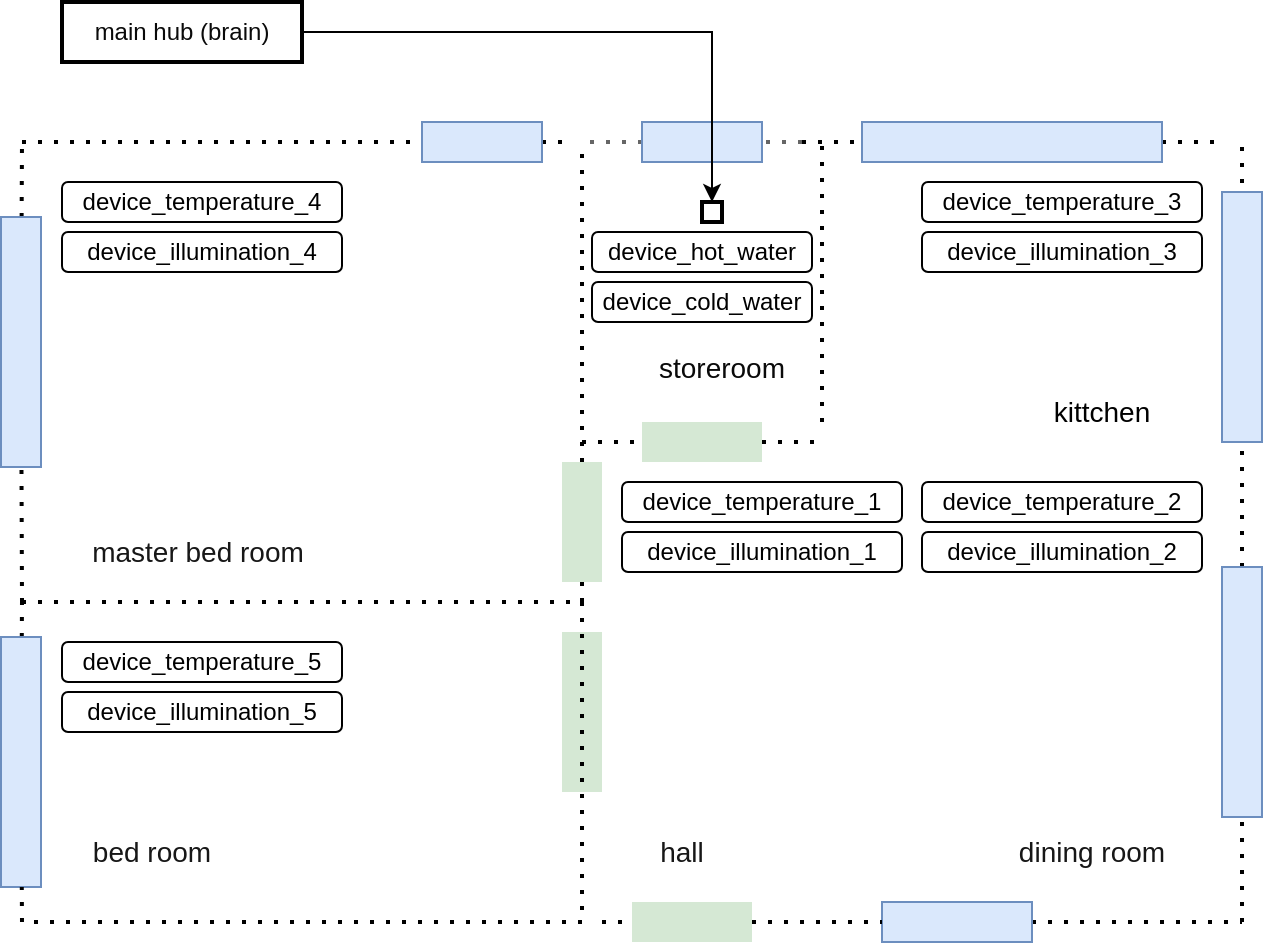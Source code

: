 <mxfile version="20.5.3" type="github">
  <diagram id="jha10XObLrEjy8MLZTSR" name="Page-1">
    <mxGraphModel dx="825" dy="450" grid="1" gridSize="10" guides="1" tooltips="1" connect="1" arrows="1" fold="1" page="1" pageScale="1" pageWidth="850" pageHeight="1100" math="0" shadow="0">
      <root>
        <mxCell id="0" />
        <mxCell id="1" parent="0" />
        <mxCell id="Wfz5jlTh2cpY7burysgj-1" value="&lt;font style=&quot;font-size: 12px;&quot;&gt;device_temperature_4&lt;/font&gt;" style="rounded=1;whiteSpace=wrap;html=1;" vertex="1" parent="1">
          <mxGeometry x="140" y="160" width="140" height="20" as="geometry" />
        </mxCell>
        <mxCell id="Wfz5jlTh2cpY7burysgj-3" value="" style="endArrow=none;dashed=1;html=1;dashPattern=1 3;strokeWidth=2;rounded=0;startArrow=none;" edge="1" parent="1" source="Wfz5jlTh2cpY7burysgj-34">
          <mxGeometry width="50" height="50" relative="1" as="geometry">
            <mxPoint x="120" y="140" as="sourcePoint" />
            <mxPoint x="390" y="140" as="targetPoint" />
          </mxGeometry>
        </mxCell>
        <mxCell id="Wfz5jlTh2cpY7burysgj-5" value="" style="endArrow=none;dashed=1;html=1;dashPattern=1 3;strokeWidth=2;rounded=0;startArrow=none;" edge="1" parent="1" source="Wfz5jlTh2cpY7burysgj-31">
          <mxGeometry width="50" height="50" relative="1" as="geometry">
            <mxPoint x="400" y="450" as="sourcePoint" />
            <mxPoint x="120" y="370" as="targetPoint" />
            <Array as="points" />
          </mxGeometry>
        </mxCell>
        <mxCell id="Wfz5jlTh2cpY7burysgj-6" value="" style="endArrow=none;dashed=1;html=1;dashPattern=1 3;strokeWidth=2;rounded=0;startArrow=none;" edge="1" parent="1" source="Wfz5jlTh2cpY7burysgj-30">
          <mxGeometry width="50" height="50" relative="1" as="geometry">
            <mxPoint x="120" y="370" as="sourcePoint" />
            <mxPoint x="120" y="140" as="targetPoint" />
          </mxGeometry>
        </mxCell>
        <mxCell id="Wfz5jlTh2cpY7burysgj-7" value="" style="endArrow=none;dashed=1;html=1;dashPattern=1 3;strokeWidth=2;rounded=0;" edge="1" parent="1">
          <mxGeometry width="50" height="50" relative="1" as="geometry">
            <mxPoint x="120" y="370" as="sourcePoint" />
            <mxPoint x="400" y="370" as="targetPoint" />
          </mxGeometry>
        </mxCell>
        <mxCell id="Wfz5jlTh2cpY7burysgj-8" value="" style="endArrow=none;dashed=1;html=1;dashPattern=1 3;strokeWidth=2;rounded=0;startArrow=none;" edge="1" parent="1" source="Wfz5jlTh2cpY7burysgj-38">
          <mxGeometry width="50" height="50" relative="1" as="geometry">
            <mxPoint x="400" y="370" as="sourcePoint" />
            <mxPoint x="400" y="140" as="targetPoint" />
          </mxGeometry>
        </mxCell>
        <mxCell id="Wfz5jlTh2cpY7burysgj-9" value="" style="endArrow=none;dashed=1;html=1;dashPattern=1 3;strokeWidth=2;rounded=0;fillColor=#f5f5f5;strokeColor=#666666;startArrow=none;" edge="1" parent="1" source="Wfz5jlTh2cpY7burysgj-21">
          <mxGeometry width="50" height="50" relative="1" as="geometry">
            <mxPoint x="510" y="140" as="sourcePoint" />
            <mxPoint x="400" y="140" as="targetPoint" />
          </mxGeometry>
        </mxCell>
        <mxCell id="Wfz5jlTh2cpY7burysgj-12" value="" style="endArrow=none;dashed=1;html=1;dashPattern=1 3;strokeWidth=2;rounded=0;" edge="1" parent="1">
          <mxGeometry width="50" height="50" relative="1" as="geometry">
            <mxPoint x="520" y="280" as="sourcePoint" />
            <mxPoint x="520" y="140" as="targetPoint" />
          </mxGeometry>
        </mxCell>
        <mxCell id="Wfz5jlTh2cpY7burysgj-14" value="" style="endArrow=none;dashed=1;html=1;dashPattern=1 3;strokeWidth=2;rounded=0;startArrow=none;" edge="1" parent="1" source="Wfz5jlTh2cpY7burysgj-28">
          <mxGeometry width="50" height="50" relative="1" as="geometry">
            <mxPoint x="410" y="530" as="sourcePoint" />
            <mxPoint x="730" y="530" as="targetPoint" />
          </mxGeometry>
        </mxCell>
        <mxCell id="Wfz5jlTh2cpY7burysgj-15" value="" style="endArrow=none;dashed=1;html=1;dashPattern=1 3;strokeWidth=2;rounded=0;startArrow=none;" edge="1" parent="1" source="Wfz5jlTh2cpY7burysgj-26">
          <mxGeometry width="50" height="50" relative="1" as="geometry">
            <mxPoint x="730" y="530" as="sourcePoint" />
            <mxPoint x="730" y="140" as="targetPoint" />
          </mxGeometry>
        </mxCell>
        <mxCell id="Wfz5jlTh2cpY7burysgj-16" value="" style="endArrow=none;dashed=1;html=1;dashPattern=1 3;strokeWidth=2;rounded=0;startArrow=none;" edge="1" parent="1" source="Wfz5jlTh2cpY7burysgj-23">
          <mxGeometry width="50" height="50" relative="1" as="geometry">
            <mxPoint x="510" y="140" as="sourcePoint" />
            <mxPoint x="720" y="140" as="targetPoint" />
          </mxGeometry>
        </mxCell>
        <mxCell id="Wfz5jlTh2cpY7burysgj-21" value="" style="rounded=0;whiteSpace=wrap;html=1;fillColor=#dae8fc;strokeColor=#6c8ebf;" vertex="1" parent="1">
          <mxGeometry x="430" y="130" width="60" height="20" as="geometry" />
        </mxCell>
        <mxCell id="Wfz5jlTh2cpY7burysgj-22" value="" style="endArrow=none;dashed=1;html=1;dashPattern=1 3;strokeWidth=2;rounded=0;fillColor=#f5f5f5;strokeColor=#666666;" edge="1" parent="1" target="Wfz5jlTh2cpY7burysgj-21">
          <mxGeometry width="50" height="50" relative="1" as="geometry">
            <mxPoint x="510" y="140" as="sourcePoint" />
            <mxPoint x="400" y="140" as="targetPoint" />
          </mxGeometry>
        </mxCell>
        <mxCell id="Wfz5jlTh2cpY7burysgj-23" value="" style="rounded=0;whiteSpace=wrap;html=1;fillColor=#dae8fc;strokeColor=#6c8ebf;" vertex="1" parent="1">
          <mxGeometry x="540" y="130" width="150" height="20" as="geometry" />
        </mxCell>
        <mxCell id="Wfz5jlTh2cpY7burysgj-24" value="" style="endArrow=none;dashed=1;html=1;dashPattern=1 3;strokeWidth=2;rounded=0;" edge="1" parent="1" target="Wfz5jlTh2cpY7burysgj-23">
          <mxGeometry width="50" height="50" relative="1" as="geometry">
            <mxPoint x="510" y="140" as="sourcePoint" />
            <mxPoint x="720" y="140" as="targetPoint" />
          </mxGeometry>
        </mxCell>
        <mxCell id="Wfz5jlTh2cpY7burysgj-25" value="" style="rounded=0;whiteSpace=wrap;html=1;rotation=90;fillColor=#dae8fc;strokeColor=#6c8ebf;" vertex="1" parent="1">
          <mxGeometry x="667.5" y="217.5" width="125" height="20" as="geometry" />
        </mxCell>
        <mxCell id="Wfz5jlTh2cpY7burysgj-26" value="" style="rounded=0;whiteSpace=wrap;html=1;rotation=90;fillColor=#dae8fc;strokeColor=#6c8ebf;" vertex="1" parent="1">
          <mxGeometry x="667.5" y="405" width="125" height="20" as="geometry" />
        </mxCell>
        <mxCell id="Wfz5jlTh2cpY7burysgj-27" value="" style="endArrow=none;dashed=1;html=1;dashPattern=1 3;strokeWidth=2;rounded=0;" edge="1" parent="1" target="Wfz5jlTh2cpY7burysgj-26">
          <mxGeometry width="50" height="50" relative="1" as="geometry">
            <mxPoint x="730" y="530" as="sourcePoint" />
            <mxPoint x="730" y="140" as="targetPoint" />
          </mxGeometry>
        </mxCell>
        <mxCell id="Wfz5jlTh2cpY7burysgj-28" value="" style="rounded=0;whiteSpace=wrap;html=1;rotation=-180;fillColor=#dae8fc;strokeColor=#6c8ebf;" vertex="1" parent="1">
          <mxGeometry x="550" y="520" width="75" height="20" as="geometry" />
        </mxCell>
        <mxCell id="Wfz5jlTh2cpY7burysgj-29" value="" style="endArrow=none;dashed=1;html=1;dashPattern=1 3;strokeWidth=2;rounded=0;startArrow=none;" edge="1" parent="1" source="Wfz5jlTh2cpY7burysgj-40" target="Wfz5jlTh2cpY7burysgj-28">
          <mxGeometry width="50" height="50" relative="1" as="geometry">
            <mxPoint x="410" y="530" as="sourcePoint" />
            <mxPoint x="730" y="530" as="targetPoint" />
          </mxGeometry>
        </mxCell>
        <mxCell id="Wfz5jlTh2cpY7burysgj-31" value="" style="rounded=0;whiteSpace=wrap;html=1;rotation=90;fillColor=#dae8fc;strokeColor=#6c8ebf;" vertex="1" parent="1">
          <mxGeometry x="57" y="440" width="125" height="20" as="geometry" />
        </mxCell>
        <mxCell id="Wfz5jlTh2cpY7burysgj-30" value="" style="rounded=0;whiteSpace=wrap;html=1;rotation=90;fillColor=#dae8fc;strokeColor=#6c8ebf;" vertex="1" parent="1">
          <mxGeometry x="57" y="230" width="125" height="20" as="geometry" />
        </mxCell>
        <mxCell id="Wfz5jlTh2cpY7burysgj-33" value="" style="endArrow=none;dashed=1;html=1;dashPattern=1 3;strokeWidth=2;rounded=0;" edge="1" parent="1" target="Wfz5jlTh2cpY7burysgj-30">
          <mxGeometry width="50" height="50" relative="1" as="geometry">
            <mxPoint x="120" y="370" as="sourcePoint" />
            <mxPoint x="120" y="140" as="targetPoint" />
          </mxGeometry>
        </mxCell>
        <mxCell id="Wfz5jlTh2cpY7burysgj-34" value="" style="rounded=0;whiteSpace=wrap;html=1;fillColor=#dae8fc;strokeColor=#6c8ebf;" vertex="1" parent="1">
          <mxGeometry x="320" y="130" width="60" height="20" as="geometry" />
        </mxCell>
        <mxCell id="Wfz5jlTh2cpY7burysgj-35" value="" style="endArrow=none;dashed=1;html=1;dashPattern=1 3;strokeWidth=2;rounded=0;" edge="1" parent="1" target="Wfz5jlTh2cpY7burysgj-34">
          <mxGeometry width="50" height="50" relative="1" as="geometry">
            <mxPoint x="120" y="140" as="sourcePoint" />
            <mxPoint x="390" y="140" as="targetPoint" />
          </mxGeometry>
        </mxCell>
        <mxCell id="Wfz5jlTh2cpY7burysgj-36" value="" style="endArrow=none;dashed=1;html=1;dashPattern=1 3;strokeWidth=2;rounded=0;startArrow=none;" edge="1" parent="1" source="Wfz5jlTh2cpY7burysgj-19">
          <mxGeometry width="50" height="50" relative="1" as="geometry">
            <mxPoint x="400" y="290" as="sourcePoint" />
            <mxPoint x="520" y="290" as="targetPoint" />
          </mxGeometry>
        </mxCell>
        <mxCell id="Wfz5jlTh2cpY7burysgj-19" value="" style="rounded=0;whiteSpace=wrap;html=1;fillColor=#d5e8d4;strokeColor=none;" vertex="1" parent="1">
          <mxGeometry x="430" y="280" width="60" height="20" as="geometry" />
        </mxCell>
        <mxCell id="Wfz5jlTh2cpY7burysgj-37" value="" style="endArrow=none;dashed=1;html=1;dashPattern=1 3;strokeWidth=2;rounded=0;" edge="1" parent="1" target="Wfz5jlTh2cpY7burysgj-19">
          <mxGeometry width="50" height="50" relative="1" as="geometry">
            <mxPoint x="400" y="290" as="sourcePoint" />
            <mxPoint x="520" y="290" as="targetPoint" />
          </mxGeometry>
        </mxCell>
        <mxCell id="Wfz5jlTh2cpY7burysgj-38" value="" style="rounded=0;whiteSpace=wrap;html=1;fillColor=#d5e8d4;strokeColor=none;rotation=90;" vertex="1" parent="1">
          <mxGeometry x="370" y="320" width="60" height="20" as="geometry" />
        </mxCell>
        <mxCell id="Wfz5jlTh2cpY7burysgj-39" value="" style="endArrow=none;dashed=1;html=1;dashPattern=1 3;strokeWidth=2;rounded=0;" edge="1" parent="1" target="Wfz5jlTh2cpY7burysgj-38">
          <mxGeometry width="50" height="50" relative="1" as="geometry">
            <mxPoint x="400" y="370" as="sourcePoint" />
            <mxPoint x="400" y="140" as="targetPoint" />
          </mxGeometry>
        </mxCell>
        <mxCell id="Wfz5jlTh2cpY7burysgj-40" value="" style="rounded=0;whiteSpace=wrap;html=1;fillColor=#d5e8d4;strokeColor=none;" vertex="1" parent="1">
          <mxGeometry x="425" y="520" width="60" height="20" as="geometry" />
        </mxCell>
        <mxCell id="Wfz5jlTh2cpY7burysgj-41" value="" style="endArrow=none;dashed=1;html=1;dashPattern=1 3;strokeWidth=2;rounded=0;" edge="1" parent="1" target="Wfz5jlTh2cpY7burysgj-40">
          <mxGeometry width="50" height="50" relative="1" as="geometry">
            <mxPoint x="410" y="530" as="sourcePoint" />
            <mxPoint x="550" y="530" as="targetPoint" />
          </mxGeometry>
        </mxCell>
        <mxCell id="Wfz5jlTh2cpY7burysgj-42" value="" style="rounded=0;whiteSpace=wrap;html=1;fillColor=#d5e8d4;strokeColor=none;rotation=90;" vertex="1" parent="1">
          <mxGeometry x="360" y="415" width="80" height="20" as="geometry" />
        </mxCell>
        <mxCell id="Wfz5jlTh2cpY7burysgj-43" value="" style="endArrow=none;dashed=1;html=1;dashPattern=1 3;strokeWidth=2;rounded=0;" edge="1" parent="1" target="Wfz5jlTh2cpY7burysgj-31">
          <mxGeometry width="50" height="50" relative="1" as="geometry">
            <mxPoint x="400" y="370" as="sourcePoint" />
            <mxPoint x="119.891" y="512.5" as="targetPoint" />
            <Array as="points">
              <mxPoint x="400" y="530" />
              <mxPoint x="270" y="530" />
              <mxPoint x="120" y="530" />
            </Array>
          </mxGeometry>
        </mxCell>
        <mxCell id="Wfz5jlTh2cpY7burysgj-44" value="&lt;font style=&quot;font-size: 14px;&quot;&gt;kittchen&lt;/font&gt;" style="text;html=1;strokeColor=none;fillColor=none;align=center;verticalAlign=middle;whiteSpace=wrap;rounded=0;strokeWidth=14;" vertex="1" parent="1">
          <mxGeometry x="630" y="260" width="60" height="30" as="geometry" />
        </mxCell>
        <mxCell id="Wfz5jlTh2cpY7burysgj-46" value="&lt;span style=&quot;font-family: Arial, Helvetica, sans-serif; text-align: start; background-color: rgba(255, 255, 255, 0.05);&quot;&gt;&lt;font color=&quot;#171717&quot; style=&quot;font-size: 14px;&quot;&gt;dining room&lt;/font&gt;&lt;/span&gt;" style="text;html=1;strokeColor=none;fillColor=none;align=center;verticalAlign=middle;whiteSpace=wrap;rounded=0;" vertex="1" parent="1">
          <mxGeometry x="600" y="480" width="110" height="30" as="geometry" />
        </mxCell>
        <mxCell id="Wfz5jlTh2cpY7burysgj-47" value="&lt;span style=&quot;font-family: Arial, Helvetica, sans-serif; text-align: start; background-color: rgba(255, 255, 255, 0.05);&quot;&gt;&lt;font color=&quot;#171717&quot; style=&quot;font-size: 14px;&quot;&gt;master bed room&lt;/font&gt;&lt;/span&gt;" style="text;html=1;strokeColor=none;fillColor=none;align=center;verticalAlign=middle;whiteSpace=wrap;rounded=0;" vertex="1" parent="1">
          <mxGeometry x="148" y="330" width="120" height="30" as="geometry" />
        </mxCell>
        <mxCell id="Wfz5jlTh2cpY7burysgj-50" value="&lt;span style=&quot;font-family: Arial, Helvetica, sans-serif; text-align: start; background-color: rgba(255, 255, 255, 0.05);&quot;&gt;&lt;font color=&quot;#171717&quot; style=&quot;font-size: 14px;&quot;&gt;bed room&lt;/font&gt;&lt;/span&gt;" style="text;html=1;strokeColor=none;fillColor=none;align=center;verticalAlign=middle;whiteSpace=wrap;rounded=0;" vertex="1" parent="1">
          <mxGeometry x="125" y="480" width="120" height="30" as="geometry" />
        </mxCell>
        <mxCell id="Wfz5jlTh2cpY7burysgj-51" value="&lt;span style=&quot;font-family: Arial, Helvetica, sans-serif; text-align: start; background-color: rgba(255, 255, 255, 0.05);&quot;&gt;&lt;font color=&quot;#0a0a0a&quot; style=&quot;font-size: 14px;&quot;&gt;storeroom&lt;/font&gt;&lt;/span&gt;" style="text;html=1;strokeColor=none;fillColor=none;align=center;verticalAlign=middle;whiteSpace=wrap;rounded=0;strokeWidth=14;" vertex="1" parent="1">
          <mxGeometry x="440" y="237.5" width="60" height="30" as="geometry" />
        </mxCell>
        <mxCell id="Wfz5jlTh2cpY7burysgj-52" value="&lt;div style=&quot;text-align: start;&quot;&gt;&lt;font face=&quot;Arial, Helvetica, sans-serif&quot; color=&quot;#171717&quot;&gt;&lt;span style=&quot;font-size: 14px; background-color: rgba(255, 255, 255, 0.05);&quot;&gt;hall&lt;/span&gt;&lt;/font&gt;&lt;/div&gt;" style="text;html=1;strokeColor=none;fillColor=none;align=center;verticalAlign=middle;whiteSpace=wrap;rounded=0;" vertex="1" parent="1">
          <mxGeometry x="420" y="480" width="60" height="30" as="geometry" />
        </mxCell>
        <mxCell id="Wfz5jlTh2cpY7burysgj-53" value="&lt;font style=&quot;font-size: 12px;&quot;&gt;device_temperature_5&lt;/font&gt;" style="rounded=1;whiteSpace=wrap;html=1;" vertex="1" parent="1">
          <mxGeometry x="140" y="390" width="140" height="20" as="geometry" />
        </mxCell>
        <mxCell id="Wfz5jlTh2cpY7burysgj-54" value="&lt;font style=&quot;font-size: 12px;&quot;&gt;device_temperature_3&lt;/font&gt;" style="rounded=1;whiteSpace=wrap;html=1;" vertex="1" parent="1">
          <mxGeometry x="570" y="160" width="140" height="20" as="geometry" />
        </mxCell>
        <mxCell id="Wfz5jlTh2cpY7burysgj-55" value="&lt;font style=&quot;font-size: 12px;&quot;&gt;device_temperature_2&lt;/font&gt;" style="rounded=1;whiteSpace=wrap;html=1;" vertex="1" parent="1">
          <mxGeometry x="570" y="310" width="140" height="20" as="geometry" />
        </mxCell>
        <mxCell id="Wfz5jlTh2cpY7burysgj-56" value="&lt;font style=&quot;font-size: 12px;&quot;&gt;device_temperature_1&lt;/font&gt;" style="rounded=1;whiteSpace=wrap;html=1;" vertex="1" parent="1">
          <mxGeometry x="420" y="310" width="140" height="20" as="geometry" />
        </mxCell>
        <mxCell id="Wfz5jlTh2cpY7burysgj-59" style="edgeStyle=orthogonalEdgeStyle;rounded=0;orthogonalLoop=1;jettySize=auto;html=1;fontSize=12;fontColor=#0A0A0A;exitX=1;exitY=0.5;exitDx=0;exitDy=0;" edge="1" parent="1" source="Wfz5jlTh2cpY7burysgj-60" target="Wfz5jlTh2cpY7burysgj-58">
          <mxGeometry relative="1" as="geometry">
            <mxPoint x="350" y="55" as="sourcePoint" />
          </mxGeometry>
        </mxCell>
        <mxCell id="Wfz5jlTh2cpY7burysgj-58" value="" style="whiteSpace=wrap;html=1;aspect=fixed;strokeColor=default;strokeWidth=2;fontSize=12;fontColor=#0A0A0A;fillColor=none;gradientColor=none;" vertex="1" parent="1">
          <mxGeometry x="460" y="170" width="10" height="10" as="geometry" />
        </mxCell>
        <mxCell id="Wfz5jlTh2cpY7burysgj-60" value="" style="rounded=0;whiteSpace=wrap;html=1;strokeColor=default;strokeWidth=2;fontSize=12;fontColor=#0A0A0A;fillColor=none;gradientColor=none;" vertex="1" parent="1">
          <mxGeometry x="140" y="70" width="120" height="30" as="geometry" />
        </mxCell>
        <mxCell id="Wfz5jlTh2cpY7burysgj-68" value="main hub (brain)" style="text;html=1;strokeColor=none;fillColor=none;align=center;verticalAlign=middle;whiteSpace=wrap;rounded=0;strokeWidth=2;fontSize=12;fontColor=#0A0A0A;" vertex="1" parent="1">
          <mxGeometry x="155" y="70" width="90" height="30" as="geometry" />
        </mxCell>
        <mxCell id="Wfz5jlTh2cpY7burysgj-70" value="&lt;font style=&quot;font-size: 12px;&quot;&gt;device_&lt;span style=&quot;font-family: Arial, Helvetica, sans-serif; text-align: start; background-color: rgba(255, 255, 255, 0.05);&quot;&gt;illumination&lt;/span&gt;_4&lt;/font&gt;" style="rounded=1;whiteSpace=wrap;html=1;" vertex="1" parent="1">
          <mxGeometry x="140" y="185" width="140" height="20" as="geometry" />
        </mxCell>
        <mxCell id="Wfz5jlTh2cpY7burysgj-71" value="&lt;font style=&quot;font-size: 12px;&quot;&gt;device_&lt;span style=&quot;font-family: Arial, Helvetica, sans-serif; text-align: start; background-color: rgba(255, 255, 255, 0.05);&quot;&gt;illumination&lt;/span&gt;_3&lt;/font&gt;" style="rounded=1;whiteSpace=wrap;html=1;" vertex="1" parent="1">
          <mxGeometry x="570" y="185" width="140" height="20" as="geometry" />
        </mxCell>
        <mxCell id="Wfz5jlTh2cpY7burysgj-72" value="&lt;font style=&quot;font-size: 12px;&quot;&gt;device_&lt;span style=&quot;font-family: Arial, Helvetica, sans-serif; text-align: start; background-color: rgba(255, 255, 255, 0.05);&quot;&gt;illumination&lt;/span&gt;_2&lt;/font&gt;" style="rounded=1;whiteSpace=wrap;html=1;" vertex="1" parent="1">
          <mxGeometry x="570" y="335" width="140" height="20" as="geometry" />
        </mxCell>
        <mxCell id="Wfz5jlTh2cpY7burysgj-73" value="&lt;font style=&quot;font-size: 12px;&quot;&gt;device_&lt;span style=&quot;font-family: Arial, Helvetica, sans-serif; text-align: start; background-color: rgba(255, 255, 255, 0.05);&quot;&gt;illumination&lt;/span&gt;_1&lt;/font&gt;" style="rounded=1;whiteSpace=wrap;html=1;" vertex="1" parent="1">
          <mxGeometry x="420" y="335" width="140" height="20" as="geometry" />
        </mxCell>
        <mxCell id="Wfz5jlTh2cpY7burysgj-74" value="&lt;font style=&quot;font-size: 12px;&quot;&gt;device_&lt;span style=&quot;font-family: Arial, Helvetica, sans-serif; text-align: start; background-color: rgba(255, 255, 255, 0.05);&quot;&gt;illumination&lt;/span&gt;_5&lt;/font&gt;" style="rounded=1;whiteSpace=wrap;html=1;" vertex="1" parent="1">
          <mxGeometry x="140" y="415" width="140" height="20" as="geometry" />
        </mxCell>
        <mxCell id="Wfz5jlTh2cpY7burysgj-75" value="&lt;font style=&quot;font-size: 12px;&quot;&gt;device_hot_water&lt;/font&gt;" style="rounded=1;whiteSpace=wrap;html=1;" vertex="1" parent="1">
          <mxGeometry x="405" y="185" width="110" height="20" as="geometry" />
        </mxCell>
        <mxCell id="Wfz5jlTh2cpY7burysgj-76" value="&lt;font style=&quot;font-size: 12px;&quot;&gt;device_cold_water&lt;/font&gt;" style="rounded=1;whiteSpace=wrap;html=1;" vertex="1" parent="1">
          <mxGeometry x="405" y="210" width="110" height="20" as="geometry" />
        </mxCell>
      </root>
    </mxGraphModel>
  </diagram>
</mxfile>
